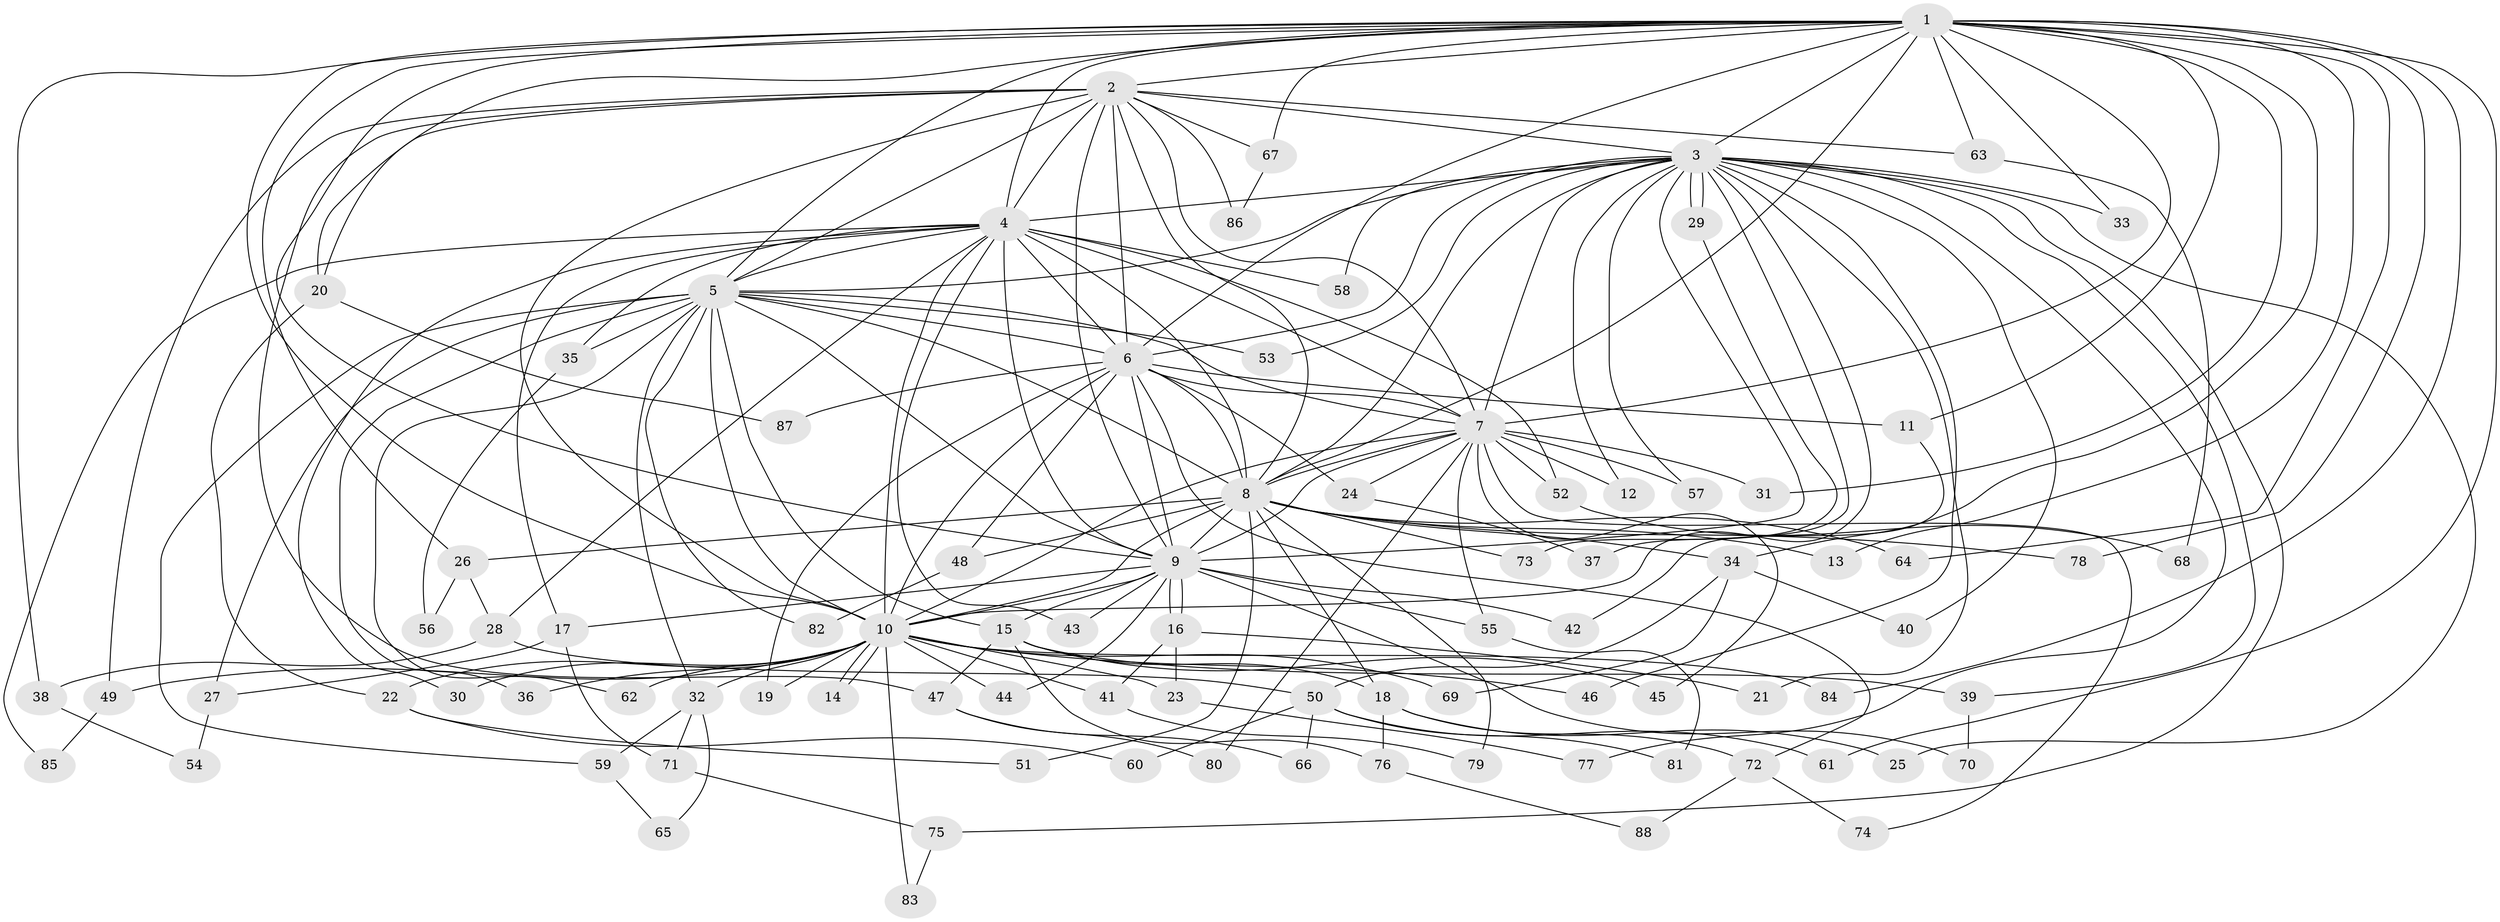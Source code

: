 // coarse degree distribution, {12: 0.05405405405405406, 11: 0.05405405405405406, 14: 0.05405405405405406, 15: 0.02702702702702703, 13: 0.02702702702702703, 20: 0.02702702702702703, 5: 0.05405405405405406, 1: 0.02702702702702703, 7: 0.08108108108108109, 4: 0.13513513513513514, 9: 0.02702702702702703, 3: 0.13513513513513514, 2: 0.2702702702702703, 6: 0.02702702702702703}
// Generated by graph-tools (version 1.1) at 2025/49/03/04/25 22:49:39]
// undirected, 88 vertices, 201 edges
graph export_dot {
  node [color=gray90,style=filled];
  1;
  2;
  3;
  4;
  5;
  6;
  7;
  8;
  9;
  10;
  11;
  12;
  13;
  14;
  15;
  16;
  17;
  18;
  19;
  20;
  21;
  22;
  23;
  24;
  25;
  26;
  27;
  28;
  29;
  30;
  31;
  32;
  33;
  34;
  35;
  36;
  37;
  38;
  39;
  40;
  41;
  42;
  43;
  44;
  45;
  46;
  47;
  48;
  49;
  50;
  51;
  52;
  53;
  54;
  55;
  56;
  57;
  58;
  59;
  60;
  61;
  62;
  63;
  64;
  65;
  66;
  67;
  68;
  69;
  70;
  71;
  72;
  73;
  74;
  75;
  76;
  77;
  78;
  79;
  80;
  81;
  82;
  83;
  84;
  85;
  86;
  87;
  88;
  1 -- 2;
  1 -- 3;
  1 -- 4;
  1 -- 5;
  1 -- 6;
  1 -- 7;
  1 -- 8;
  1 -- 9;
  1 -- 10;
  1 -- 11;
  1 -- 13;
  1 -- 20;
  1 -- 26;
  1 -- 31;
  1 -- 33;
  1 -- 34;
  1 -- 38;
  1 -- 61;
  1 -- 63;
  1 -- 64;
  1 -- 67;
  1 -- 78;
  1 -- 84;
  2 -- 3;
  2 -- 4;
  2 -- 5;
  2 -- 6;
  2 -- 7;
  2 -- 8;
  2 -- 9;
  2 -- 10;
  2 -- 20;
  2 -- 47;
  2 -- 49;
  2 -- 63;
  2 -- 67;
  2 -- 86;
  3 -- 4;
  3 -- 5;
  3 -- 6;
  3 -- 7;
  3 -- 8;
  3 -- 9;
  3 -- 10;
  3 -- 12;
  3 -- 21;
  3 -- 25;
  3 -- 29;
  3 -- 29;
  3 -- 33;
  3 -- 37;
  3 -- 39;
  3 -- 40;
  3 -- 46;
  3 -- 53;
  3 -- 57;
  3 -- 58;
  3 -- 75;
  3 -- 77;
  4 -- 5;
  4 -- 6;
  4 -- 7;
  4 -- 8;
  4 -- 9;
  4 -- 10;
  4 -- 17;
  4 -- 28;
  4 -- 30;
  4 -- 35;
  4 -- 43;
  4 -- 52;
  4 -- 58;
  4 -- 85;
  5 -- 6;
  5 -- 7;
  5 -- 8;
  5 -- 9;
  5 -- 10;
  5 -- 15;
  5 -- 27;
  5 -- 32;
  5 -- 35;
  5 -- 36;
  5 -- 53;
  5 -- 59;
  5 -- 62;
  5 -- 82;
  6 -- 7;
  6 -- 8;
  6 -- 9;
  6 -- 10;
  6 -- 11;
  6 -- 19;
  6 -- 24;
  6 -- 48;
  6 -- 72;
  6 -- 87;
  7 -- 8;
  7 -- 9;
  7 -- 10;
  7 -- 12;
  7 -- 24;
  7 -- 31;
  7 -- 45;
  7 -- 52;
  7 -- 55;
  7 -- 57;
  7 -- 74;
  7 -- 80;
  8 -- 9;
  8 -- 10;
  8 -- 13;
  8 -- 18;
  8 -- 26;
  8 -- 34;
  8 -- 48;
  8 -- 51;
  8 -- 64;
  8 -- 73;
  8 -- 78;
  8 -- 79;
  9 -- 10;
  9 -- 15;
  9 -- 16;
  9 -- 16;
  9 -- 17;
  9 -- 42;
  9 -- 43;
  9 -- 44;
  9 -- 55;
  9 -- 70;
  10 -- 14;
  10 -- 14;
  10 -- 19;
  10 -- 22;
  10 -- 23;
  10 -- 30;
  10 -- 32;
  10 -- 36;
  10 -- 41;
  10 -- 44;
  10 -- 46;
  10 -- 49;
  10 -- 62;
  10 -- 69;
  10 -- 83;
  10 -- 84;
  11 -- 42;
  15 -- 18;
  15 -- 39;
  15 -- 45;
  15 -- 47;
  15 -- 76;
  16 -- 21;
  16 -- 23;
  16 -- 41;
  17 -- 27;
  17 -- 71;
  18 -- 25;
  18 -- 72;
  18 -- 76;
  20 -- 22;
  20 -- 87;
  22 -- 51;
  22 -- 60;
  23 -- 77;
  24 -- 37;
  26 -- 28;
  26 -- 56;
  27 -- 54;
  28 -- 38;
  28 -- 50;
  29 -- 73;
  32 -- 59;
  32 -- 65;
  32 -- 71;
  34 -- 40;
  34 -- 50;
  34 -- 69;
  35 -- 56;
  38 -- 54;
  39 -- 70;
  41 -- 79;
  47 -- 66;
  47 -- 80;
  48 -- 82;
  49 -- 85;
  50 -- 60;
  50 -- 61;
  50 -- 66;
  50 -- 81;
  52 -- 68;
  55 -- 81;
  59 -- 65;
  63 -- 68;
  67 -- 86;
  71 -- 75;
  72 -- 74;
  72 -- 88;
  75 -- 83;
  76 -- 88;
}
